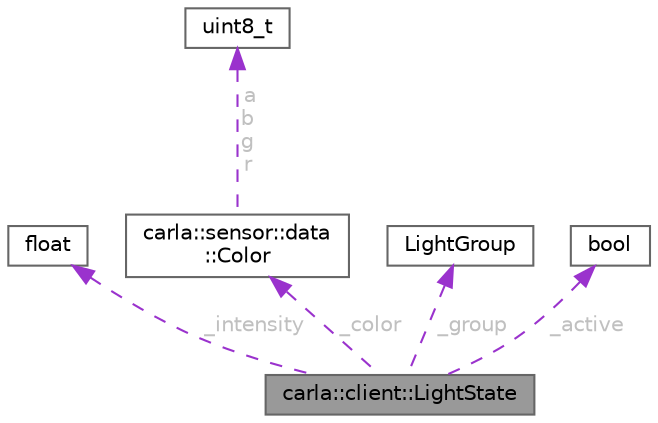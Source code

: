 digraph "carla::client::LightState"
{
 // INTERACTIVE_SVG=YES
 // LATEX_PDF_SIZE
  bgcolor="transparent";
  edge [fontname=Helvetica,fontsize=10,labelfontname=Helvetica,labelfontsize=10];
  node [fontname=Helvetica,fontsize=10,shape=box,height=0.2,width=0.4];
  Node1 [id="Node000001",label="carla::client::LightState",height=0.2,width=0.4,color="gray40", fillcolor="grey60", style="filled", fontcolor="black",tooltip=" "];
  Node2 -> Node1 [id="edge1_Node000001_Node000002",dir="back",color="darkorchid3",style="dashed",tooltip=" ",label=" _intensity",fontcolor="grey" ];
  Node2 [id="Node000002",label="float",height=0.2,width=0.4,color="gray40", fillcolor="white", style="filled",tooltip=" "];
  Node3 -> Node1 [id="edge2_Node000001_Node000003",dir="back",color="darkorchid3",style="dashed",tooltip=" ",label=" _color",fontcolor="grey" ];
  Node3 [id="Node000003",label="carla::sensor::data\l::Color",height=0.2,width=0.4,color="gray40", fillcolor="white", style="filled",URL="$d2/dec/structcarla_1_1sensor_1_1data_1_1Color.html",tooltip="A 32-bit BGRA color."];
  Node4 -> Node3 [id="edge3_Node000003_Node000004",dir="back",color="darkorchid3",style="dashed",tooltip=" ",label=" a\nb\ng\nr",fontcolor="grey" ];
  Node4 [id="Node000004",label="uint8_t",height=0.2,width=0.4,color="gray40", fillcolor="white", style="filled",tooltip=" "];
  Node5 -> Node1 [id="edge4_Node000001_Node000005",dir="back",color="darkorchid3",style="dashed",tooltip=" ",label=" _group",fontcolor="grey" ];
  Node5 [id="Node000005",label="LightGroup",height=0.2,width=0.4,color="gray40", fillcolor="white", style="filled",tooltip=" "];
  Node6 -> Node1 [id="edge5_Node000001_Node000006",dir="back",color="darkorchid3",style="dashed",tooltip=" ",label=" _active",fontcolor="grey" ];
  Node6 [id="Node000006",label="bool",height=0.2,width=0.4,color="gray40", fillcolor="white", style="filled",tooltip=" "];
}
